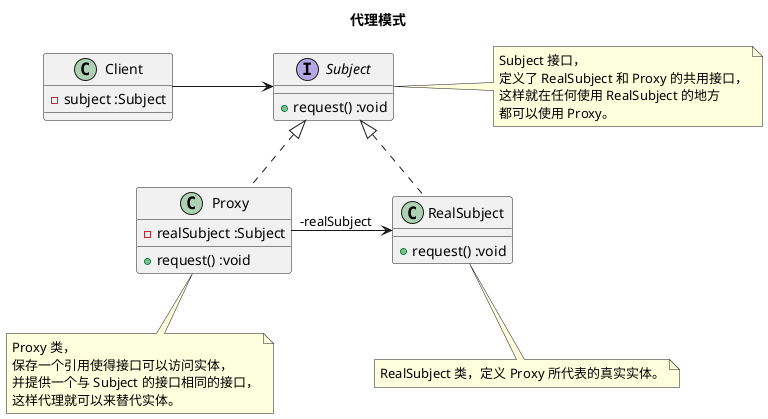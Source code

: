 @startuml
skinparam nodesep 100
'skinparam ranksep 60

title <b>代理模式</b>

class Client {
  - subject :Subject
}

interface Subject {
  + request() :void
}
note right: Subject 接口，\n定义了 RealSubject 和 Proxy 的共用接口，\n这样就在任何使用 RealSubject 的地方\n都可以使用 Proxy。

class Proxy {
  - realSubject :Subject
  + request() :void
}
note bottom: Proxy 类，\n保存一个引用使得接口可以访问实体，\n并提供一个与 Subject 的接口相同的接口，\n这样代理就可以来替代实体。

class RealSubject {
  + request() :void
}
note bottom: RealSubject 类，定义 Proxy 所代表的真实实体。

Client -right-> Subject
Subject <|.. Proxy
Subject <|.. RealSubject
Proxy "-realSubject" -right-> RealSubject

@enduml
